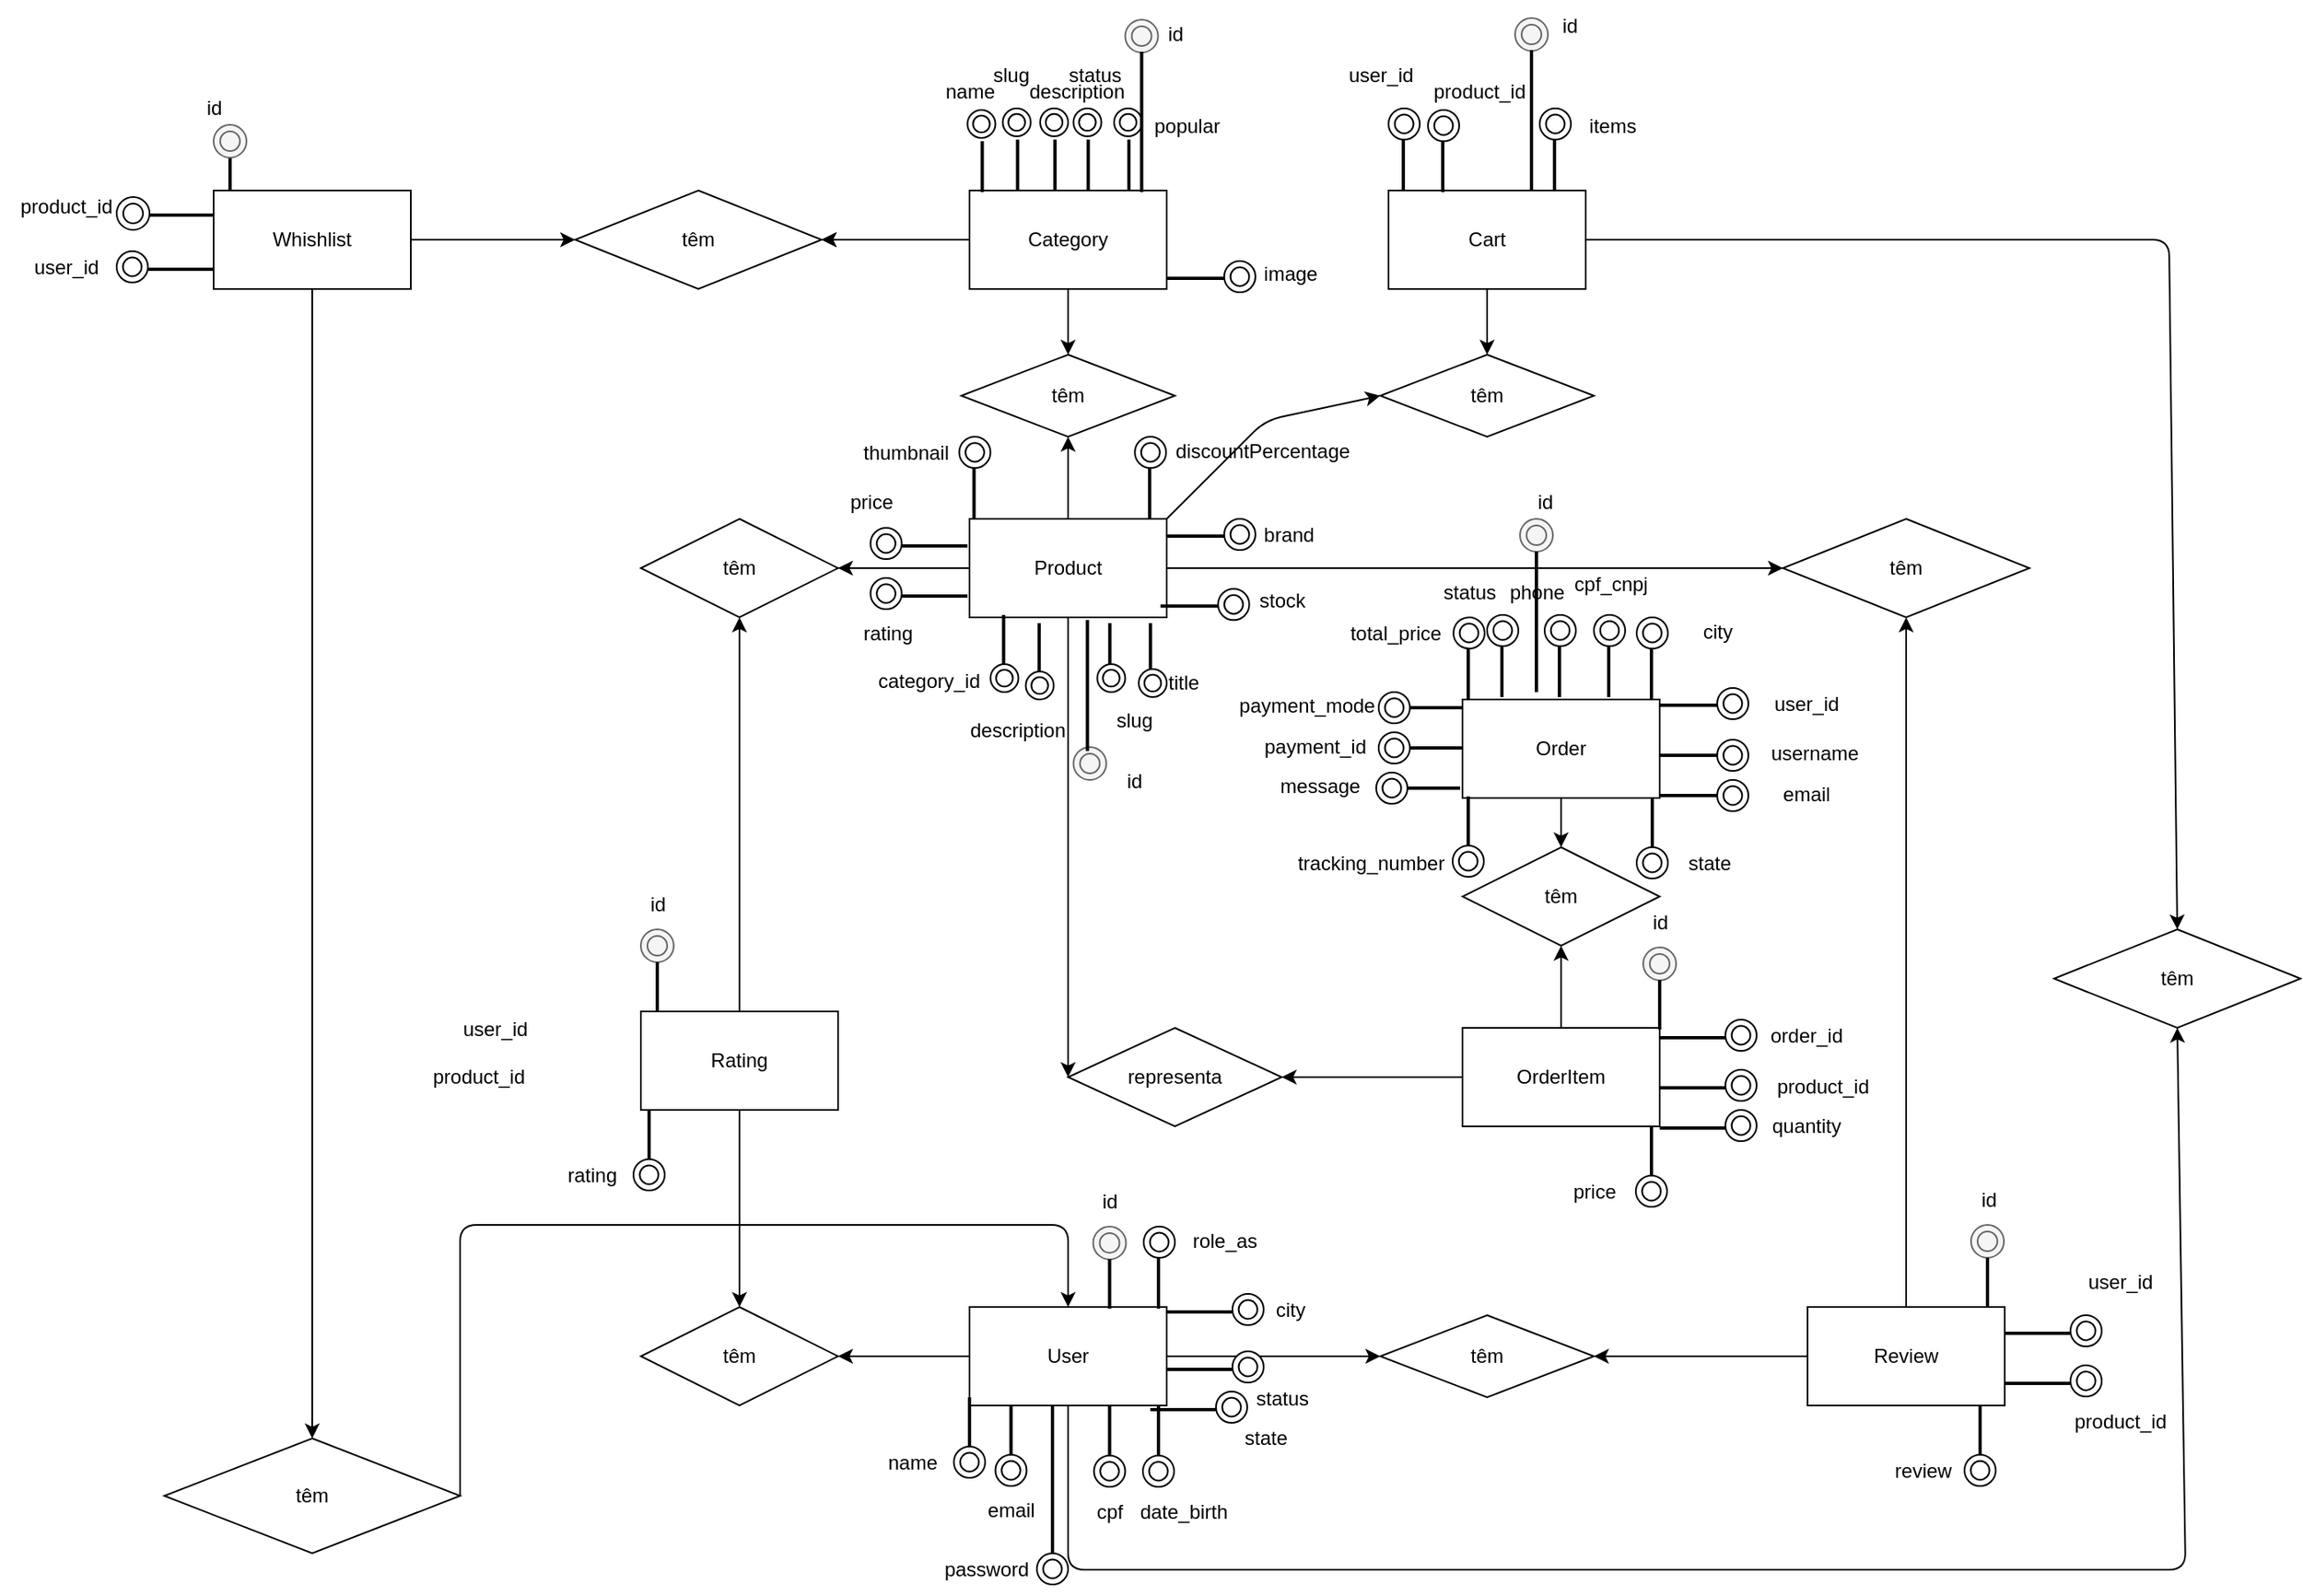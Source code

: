 <mxfile>
    <diagram id="mObg0DP2oexlzy-VbJIM" name="Page-1">
        <mxGraphModel dx="1745" dy="1730" grid="1" gridSize="10" guides="1" tooltips="1" connect="1" arrows="1" fold="1" page="1" pageScale="1" pageWidth="850" pageHeight="1100" math="0" shadow="0">
            <root>
                <mxCell id="0"/>
                <mxCell id="1" parent="0"/>
                <mxCell id="6" style="edgeStyle=none;html=1;exitX=0.5;exitY=0;exitDx=0;exitDy=0;entryX=0.5;entryY=1;entryDx=0;entryDy=0;" edge="1" parent="1" source="2" target="4">
                    <mxGeometry relative="1" as="geometry"/>
                </mxCell>
                <mxCell id="14" style="edgeStyle=none;html=1;exitX=0.5;exitY=1;exitDx=0;exitDy=0;entryX=0;entryY=0.5;entryDx=0;entryDy=0;" edge="1" parent="1" source="2" target="13">
                    <mxGeometry relative="1" as="geometry">
                        <mxPoint x="80" y="530" as="targetPoint"/>
                    </mxGeometry>
                </mxCell>
                <mxCell id="20" style="edgeStyle=none;html=1;exitX=0;exitY=0.5;exitDx=0;exitDy=0;entryX=1;entryY=0.5;entryDx=0;entryDy=0;" edge="1" parent="1" source="2" target="18">
                    <mxGeometry relative="1" as="geometry"/>
                </mxCell>
                <mxCell id="33" style="edgeStyle=none;html=1;exitX=1;exitY=0.5;exitDx=0;exitDy=0;entryX=0;entryY=0.5;entryDx=0;entryDy=0;" edge="1" parent="1" source="2" target="32">
                    <mxGeometry relative="1" as="geometry"/>
                </mxCell>
                <mxCell id="39" style="edgeStyle=none;html=1;exitX=1;exitY=0;exitDx=0;exitDy=0;entryX=0;entryY=0.5;entryDx=0;entryDy=0;" edge="1" parent="1" source="2" target="37">
                    <mxGeometry relative="1" as="geometry">
                        <mxPoint x="220" y="180" as="targetPoint"/>
                        <Array as="points">
                            <mxPoint x="200" y="130"/>
                        </Array>
                    </mxGeometry>
                </mxCell>
                <mxCell id="2" value="Product" style="rounded=0;whiteSpace=wrap;html=1;" vertex="1" parent="1">
                    <mxGeometry x="20" y="190" width="120" height="60" as="geometry"/>
                </mxCell>
                <mxCell id="5" style="edgeStyle=none;html=1;exitX=0.5;exitY=1;exitDx=0;exitDy=0;entryX=0.5;entryY=0;entryDx=0;entryDy=0;" edge="1" parent="1" source="3" target="4">
                    <mxGeometry relative="1" as="geometry"/>
                </mxCell>
                <mxCell id="47" value="" style="edgeStyle=none;html=1;" edge="1" parent="1" source="3" target="46">
                    <mxGeometry relative="1" as="geometry"/>
                </mxCell>
                <mxCell id="48" style="edgeStyle=none;html=1;exitX=0;exitY=0.5;exitDx=0;exitDy=0;entryX=1;entryY=0.5;entryDx=0;entryDy=0;" edge="1" parent="1" source="3" target="46">
                    <mxGeometry relative="1" as="geometry"/>
                </mxCell>
                <mxCell id="3" value="Category" style="rounded=0;whiteSpace=wrap;html=1;" vertex="1" parent="1">
                    <mxGeometry x="20" y="-10" width="120" height="60" as="geometry"/>
                </mxCell>
                <mxCell id="4" value="têm" style="rhombus;whiteSpace=wrap;html=1;" vertex="1" parent="1">
                    <mxGeometry x="15" y="90" width="130" height="50" as="geometry"/>
                </mxCell>
                <mxCell id="10" style="edgeStyle=none;html=1;exitX=0.5;exitY=1;exitDx=0;exitDy=0;entryX=0.5;entryY=0;entryDx=0;entryDy=0;" edge="1" parent="1" source="7" target="9">
                    <mxGeometry relative="1" as="geometry"/>
                </mxCell>
                <mxCell id="7" value="Order" style="rounded=0;whiteSpace=wrap;html=1;" vertex="1" parent="1">
                    <mxGeometry x="320" y="300" width="120" height="60" as="geometry"/>
                </mxCell>
                <mxCell id="11" style="edgeStyle=none;html=1;exitX=0.5;exitY=0;exitDx=0;exitDy=0;entryX=0.5;entryY=1;entryDx=0;entryDy=0;" edge="1" parent="1" source="8" target="9">
                    <mxGeometry relative="1" as="geometry"/>
                </mxCell>
                <mxCell id="16" style="edgeStyle=none;html=1;exitX=0;exitY=0.5;exitDx=0;exitDy=0;entryX=1;entryY=0.5;entryDx=0;entryDy=0;" edge="1" parent="1" source="8" target="13">
                    <mxGeometry relative="1" as="geometry"/>
                </mxCell>
                <mxCell id="8" value="OrderItem" style="rounded=0;whiteSpace=wrap;html=1;" vertex="1" parent="1">
                    <mxGeometry x="320" y="500" width="120" height="60" as="geometry"/>
                </mxCell>
                <mxCell id="9" value="têm" style="rhombus;whiteSpace=wrap;html=1;" vertex="1" parent="1">
                    <mxGeometry x="320" y="390" width="120" height="60" as="geometry"/>
                </mxCell>
                <mxCell id="13" value="representa" style="rhombus;whiteSpace=wrap;html=1;" vertex="1" parent="1">
                    <mxGeometry x="80" y="500" width="130" height="60" as="geometry"/>
                </mxCell>
                <mxCell id="24" style="edgeStyle=none;html=1;exitX=0.5;exitY=1;exitDx=0;exitDy=0;entryX=0.5;entryY=0;entryDx=0;entryDy=0;" edge="1" parent="1" source="17" target="23">
                    <mxGeometry relative="1" as="geometry"/>
                </mxCell>
                <mxCell id="25" style="edgeStyle=none;html=1;exitX=0.5;exitY=0;exitDx=0;exitDy=0;entryX=0.5;entryY=1;entryDx=0;entryDy=0;" edge="1" parent="1" source="17" target="18">
                    <mxGeometry relative="1" as="geometry"/>
                </mxCell>
                <mxCell id="17" value="Rating" style="rounded=0;whiteSpace=wrap;html=1;" vertex="1" parent="1">
                    <mxGeometry x="-180" y="490" width="120" height="60" as="geometry"/>
                </mxCell>
                <mxCell id="18" value="têm" style="rhombus;whiteSpace=wrap;html=1;" vertex="1" parent="1">
                    <mxGeometry x="-180" y="190" width="120" height="60" as="geometry"/>
                </mxCell>
                <mxCell id="26" style="edgeStyle=none;html=1;exitX=0;exitY=0.5;exitDx=0;exitDy=0;entryX=1;entryY=0.5;entryDx=0;entryDy=0;" edge="1" parent="1" source="22" target="23">
                    <mxGeometry relative="1" as="geometry"/>
                </mxCell>
                <mxCell id="29" style="edgeStyle=none;html=1;exitX=1;exitY=0.5;exitDx=0;exitDy=0;entryX=0;entryY=0.5;entryDx=0;entryDy=0;" edge="1" parent="1" source="22" target="28">
                    <mxGeometry relative="1" as="geometry"/>
                </mxCell>
                <mxCell id="41" style="edgeStyle=none;html=1;exitX=0.5;exitY=1;exitDx=0;exitDy=0;entryX=0.5;entryY=1;entryDx=0;entryDy=0;" edge="1" parent="1" source="22" target="42">
                    <mxGeometry relative="1" as="geometry">
                        <mxPoint x="760" y="530" as="targetPoint"/>
                        <Array as="points">
                            <mxPoint x="80" y="830"/>
                            <mxPoint x="760" y="830"/>
                        </Array>
                    </mxGeometry>
                </mxCell>
                <mxCell id="22" value="User" style="rounded=0;whiteSpace=wrap;html=1;" vertex="1" parent="1">
                    <mxGeometry x="20" y="670" width="120" height="60" as="geometry"/>
                </mxCell>
                <mxCell id="23" value="têm" style="rhombus;whiteSpace=wrap;html=1;" vertex="1" parent="1">
                    <mxGeometry x="-180" y="670" width="120" height="60" as="geometry"/>
                </mxCell>
                <mxCell id="30" style="edgeStyle=none;html=1;exitX=0;exitY=0.5;exitDx=0;exitDy=0;entryX=1;entryY=0.5;entryDx=0;entryDy=0;" edge="1" parent="1" source="27" target="28">
                    <mxGeometry relative="1" as="geometry"/>
                </mxCell>
                <mxCell id="34" style="edgeStyle=none;html=1;exitX=0.5;exitY=0;exitDx=0;exitDy=0;" edge="1" parent="1" source="27" target="32">
                    <mxGeometry relative="1" as="geometry"/>
                </mxCell>
                <mxCell id="27" value="Review" style="rounded=0;whiteSpace=wrap;html=1;" vertex="1" parent="1">
                    <mxGeometry x="530" y="670" width="120" height="60" as="geometry"/>
                </mxCell>
                <mxCell id="28" value="têm" style="rhombus;whiteSpace=wrap;html=1;" vertex="1" parent="1">
                    <mxGeometry x="270" y="675" width="130" height="50" as="geometry"/>
                </mxCell>
                <mxCell id="32" value="têm" style="rhombus;whiteSpace=wrap;html=1;" vertex="1" parent="1">
                    <mxGeometry x="515" y="190" width="150" height="60" as="geometry"/>
                </mxCell>
                <mxCell id="38" style="edgeStyle=none;html=1;exitX=0.5;exitY=1;exitDx=0;exitDy=0;entryX=0.5;entryY=0;entryDx=0;entryDy=0;" edge="1" parent="1" source="35" target="37">
                    <mxGeometry relative="1" as="geometry"/>
                </mxCell>
                <mxCell id="44" style="edgeStyle=none;html=1;exitX=1;exitY=0.5;exitDx=0;exitDy=0;entryX=0.5;entryY=0;entryDx=0;entryDy=0;" edge="1" parent="1" source="35" target="42">
                    <mxGeometry relative="1" as="geometry">
                        <mxPoint x="770" y="110" as="targetPoint"/>
                        <Array as="points">
                            <mxPoint x="750" y="20"/>
                        </Array>
                    </mxGeometry>
                </mxCell>
                <mxCell id="35" value="Cart" style="rounded=0;whiteSpace=wrap;html=1;" vertex="1" parent="1">
                    <mxGeometry x="275" y="-10" width="120" height="60" as="geometry"/>
                </mxCell>
                <mxCell id="37" value="têm" style="rhombus;whiteSpace=wrap;html=1;" vertex="1" parent="1">
                    <mxGeometry x="270" y="90" width="130" height="50" as="geometry"/>
                </mxCell>
                <mxCell id="42" value="têm" style="rhombus;whiteSpace=wrap;html=1;" vertex="1" parent="1">
                    <mxGeometry x="680" y="440" width="150" height="60" as="geometry"/>
                </mxCell>
                <mxCell id="49" style="edgeStyle=none;html=1;exitX=1;exitY=0.5;exitDx=0;exitDy=0;entryX=0;entryY=0.5;entryDx=0;entryDy=0;" edge="1" parent="1" source="45" target="46">
                    <mxGeometry relative="1" as="geometry"/>
                </mxCell>
                <mxCell id="51" value="" style="edgeStyle=none;html=1;" edge="1" parent="1" source="45" target="50">
                    <mxGeometry relative="1" as="geometry"/>
                </mxCell>
                <mxCell id="45" value="Whishlist" style="rounded=0;whiteSpace=wrap;html=1;" vertex="1" parent="1">
                    <mxGeometry x="-440" y="-10" width="120" height="60" as="geometry"/>
                </mxCell>
                <mxCell id="46" value="têm" style="rhombus;whiteSpace=wrap;html=1;" vertex="1" parent="1">
                    <mxGeometry x="-220" y="-10" width="150" height="60" as="geometry"/>
                </mxCell>
                <mxCell id="52" style="edgeStyle=none;html=1;exitX=1;exitY=0.5;exitDx=0;exitDy=0;entryX=0.5;entryY=0;entryDx=0;entryDy=0;" edge="1" parent="1" source="50" target="22">
                    <mxGeometry relative="1" as="geometry">
                        <mxPoint x="100" y="610" as="targetPoint"/>
                        <Array as="points">
                            <mxPoint x="-290" y="620"/>
                            <mxPoint x="80" y="620"/>
                        </Array>
                    </mxGeometry>
                </mxCell>
                <mxCell id="50" value="têm" style="rhombus;whiteSpace=wrap;html=1;rounded=0;" vertex="1" parent="1">
                    <mxGeometry x="-470" y="750" width="180" height="70" as="geometry"/>
                </mxCell>
                <mxCell id="55" value="" style="line;strokeWidth=2;html=1;" vertex="1" parent="1">
                    <mxGeometry x="-480" width="40" height="10" as="geometry"/>
                </mxCell>
                <mxCell id="56" value="" style="ellipse;shape=doubleEllipse;whiteSpace=wrap;html=1;aspect=fixed;" vertex="1" parent="1">
                    <mxGeometry x="-499" y="-6" width="20" height="20" as="geometry"/>
                </mxCell>
                <mxCell id="58" value="" style="line;strokeWidth=2;html=1;" vertex="1" parent="1">
                    <mxGeometry x="-480" y="33" width="40" height="10" as="geometry"/>
                </mxCell>
                <mxCell id="59" value="" style="ellipse;shape=doubleEllipse;whiteSpace=wrap;html=1;aspect=fixed;" vertex="1" parent="1">
                    <mxGeometry x="-499" y="27" width="19" height="19" as="geometry"/>
                </mxCell>
                <mxCell id="70" value="" style="line;strokeWidth=2;direction=south;html=1;" vertex="1" parent="1">
                    <mxGeometry x="-435" y="-40" width="10" height="30" as="geometry"/>
                </mxCell>
                <mxCell id="71" value="" style="shape=waypoint;sketch=0;fillStyle=solid;size=6;pointerEvents=1;points=[];fillColor=none;resizable=0;rotatable=0;perimeter=centerPerimeter;snapToPoint=1;" vertex="1" parent="1">
                    <mxGeometry x="-440" y="-50" width="20" height="20" as="geometry"/>
                </mxCell>
                <mxCell id="73" value="" style="ellipse;shape=doubleEllipse;whiteSpace=wrap;html=1;aspect=fixed;fillColor=#f5f5f5;fontColor=#333333;strokeColor=#666666;" vertex="1" parent="1">
                    <mxGeometry x="-440" y="-50" width="20" height="20" as="geometry"/>
                </mxCell>
                <mxCell id="74" value="id" style="text;html=1;align=center;verticalAlign=middle;resizable=0;points=[];autosize=1;strokeColor=none;fillColor=none;" vertex="1" parent="1">
                    <mxGeometry x="-455" y="-75" width="30" height="30" as="geometry"/>
                </mxCell>
                <mxCell id="75" value="product_id" style="text;html=1;align=center;verticalAlign=middle;resizable=0;points=[];autosize=1;strokeColor=none;fillColor=none;" vertex="1" parent="1">
                    <mxGeometry x="-570" y="-15" width="80" height="30" as="geometry"/>
                </mxCell>
                <mxCell id="76" value="user_id" style="text;html=1;align=center;verticalAlign=middle;resizable=0;points=[];autosize=1;strokeColor=none;fillColor=none;" vertex="1" parent="1">
                    <mxGeometry x="-560" y="21.5" width="60" height="30" as="geometry"/>
                </mxCell>
                <mxCell id="77" value="" style="line;strokeWidth=2;html=1;" vertex="1" parent="1">
                    <mxGeometry x="-21.25" y="201.5" width="40" height="10" as="geometry"/>
                </mxCell>
                <mxCell id="78" value="" style="ellipse;shape=doubleEllipse;whiteSpace=wrap;html=1;aspect=fixed;" vertex="1" parent="1">
                    <mxGeometry x="-40.25" y="195.5" width="19" height="19" as="geometry"/>
                </mxCell>
                <mxCell id="81" value="" style="line;strokeWidth=2;html=1;" vertex="1" parent="1">
                    <mxGeometry x="-21.25" y="232" width="40" height="10" as="geometry"/>
                </mxCell>
                <mxCell id="82" value="" style="ellipse;shape=doubleEllipse;whiteSpace=wrap;html=1;aspect=fixed;" vertex="1" parent="1">
                    <mxGeometry x="-40.25" y="226" width="19" height="19" as="geometry"/>
                </mxCell>
                <mxCell id="83" value="user_id" style="text;html=1;align=center;verticalAlign=middle;resizable=0;points=[];autosize=1;strokeColor=none;fillColor=none;" vertex="1" parent="1">
                    <mxGeometry x="-299" y="486" width="60" height="30" as="geometry"/>
                </mxCell>
                <mxCell id="84" value="product_id" style="text;html=1;align=center;verticalAlign=middle;resizable=0;points=[];autosize=1;strokeColor=none;fillColor=none;" vertex="1" parent="1">
                    <mxGeometry x="-319" y="515" width="80" height="30" as="geometry"/>
                </mxCell>
                <mxCell id="85" value="" style="line;strokeWidth=2;direction=south;html=1;" vertex="1" parent="1">
                    <mxGeometry x="-180" y="550" width="10" height="30" as="geometry"/>
                </mxCell>
                <mxCell id="86" value="" style="ellipse;shape=doubleEllipse;whiteSpace=wrap;html=1;aspect=fixed;" vertex="1" parent="1">
                    <mxGeometry x="-184.5" y="580" width="19" height="19" as="geometry"/>
                </mxCell>
                <mxCell id="87" value="rating" style="text;html=1;align=center;verticalAlign=middle;resizable=0;points=[];autosize=1;strokeColor=none;fillColor=none;" vertex="1" parent="1">
                    <mxGeometry x="-235" y="575" width="50" height="30" as="geometry"/>
                </mxCell>
                <mxCell id="90" value="" style="ellipse;shape=doubleEllipse;whiteSpace=wrap;html=1;aspect=fixed;fillColor=#f5f5f5;fontColor=#333333;strokeColor=#666666;" vertex="1" parent="1">
                    <mxGeometry x="-180" y="440" width="20" height="20" as="geometry"/>
                </mxCell>
                <mxCell id="91" value="" style="line;strokeWidth=2;direction=south;html=1;" vertex="1" parent="1">
                    <mxGeometry x="-175" y="460" width="10" height="30" as="geometry"/>
                </mxCell>
                <mxCell id="92" value="id" style="text;html=1;align=center;verticalAlign=middle;resizable=0;points=[];autosize=1;strokeColor=none;fillColor=none;" vertex="1" parent="1">
                    <mxGeometry x="-185" y="410" width="30" height="30" as="geometry"/>
                </mxCell>
                <mxCell id="93" value="" style="line;strokeWidth=2;html=1;" vertex="1" parent="1">
                    <mxGeometry x="650" y="681" width="40" height="10" as="geometry"/>
                </mxCell>
                <mxCell id="94" value="" style="ellipse;shape=doubleEllipse;whiteSpace=wrap;html=1;aspect=fixed;" vertex="1" parent="1">
                    <mxGeometry x="690" y="675" width="19" height="19" as="geometry"/>
                </mxCell>
                <mxCell id="95" value="" style="line;strokeWidth=2;html=1;" vertex="1" parent="1">
                    <mxGeometry x="650" y="711.5" width="40" height="10" as="geometry"/>
                </mxCell>
                <mxCell id="96" value="" style="ellipse;shape=doubleEllipse;whiteSpace=wrap;html=1;aspect=fixed;" vertex="1" parent="1">
                    <mxGeometry x="690" y="705.5" width="19" height="19" as="geometry"/>
                </mxCell>
                <mxCell id="97" value="user_id" style="text;html=1;align=center;verticalAlign=middle;resizable=0;points=[];autosize=1;strokeColor=none;fillColor=none;" vertex="1" parent="1">
                    <mxGeometry x="690" y="640" width="60" height="30" as="geometry"/>
                </mxCell>
                <mxCell id="98" value="product_id" style="text;html=1;align=center;verticalAlign=middle;resizable=0;points=[];autosize=1;strokeColor=none;fillColor=none;" vertex="1" parent="1">
                    <mxGeometry x="680" y="724.5" width="80" height="30" as="geometry"/>
                </mxCell>
                <mxCell id="99" value="" style="ellipse;shape=doubleEllipse;whiteSpace=wrap;html=1;aspect=fixed;fillColor=#f5f5f5;fontColor=#333333;strokeColor=#666666;" vertex="1" parent="1">
                    <mxGeometry x="629.5" y="620" width="20" height="20" as="geometry"/>
                </mxCell>
                <mxCell id="100" value="" style="line;strokeWidth=2;direction=south;html=1;" vertex="1" parent="1">
                    <mxGeometry x="634.5" y="640" width="10" height="30" as="geometry"/>
                </mxCell>
                <mxCell id="101" value="id" style="text;html=1;align=center;verticalAlign=middle;resizable=0;points=[];autosize=1;strokeColor=none;fillColor=none;" vertex="1" parent="1">
                    <mxGeometry x="624.5" y="590" width="30" height="30" as="geometry"/>
                </mxCell>
                <mxCell id="105" value="" style="line;strokeWidth=2;direction=south;html=1;" vertex="1" parent="1">
                    <mxGeometry x="630" y="730" width="10" height="30" as="geometry"/>
                </mxCell>
                <mxCell id="106" value="" style="ellipse;shape=doubleEllipse;whiteSpace=wrap;html=1;aspect=fixed;" vertex="1" parent="1">
                    <mxGeometry x="625.5" y="760" width="19" height="19" as="geometry"/>
                </mxCell>
                <mxCell id="107" value="review" style="text;html=1;align=center;verticalAlign=middle;resizable=0;points=[];autosize=1;strokeColor=none;fillColor=none;" vertex="1" parent="1">
                    <mxGeometry x="570" y="755" width="60" height="30" as="geometry"/>
                </mxCell>
                <mxCell id="108" value="" style="line;strokeWidth=2;html=1;" vertex="1" parent="1">
                    <mxGeometry x="440" y="501" width="40" height="10" as="geometry"/>
                </mxCell>
                <mxCell id="109" value="" style="ellipse;shape=doubleEllipse;whiteSpace=wrap;html=1;aspect=fixed;" vertex="1" parent="1">
                    <mxGeometry x="480" y="495" width="19" height="19" as="geometry"/>
                </mxCell>
                <mxCell id="110" value="" style="line;strokeWidth=2;html=1;" vertex="1" parent="1">
                    <mxGeometry x="440" y="531.5" width="40" height="10" as="geometry"/>
                </mxCell>
                <mxCell id="111" value="" style="ellipse;shape=doubleEllipse;whiteSpace=wrap;html=1;aspect=fixed;" vertex="1" parent="1">
                    <mxGeometry x="480" y="525.5" width="19" height="19" as="geometry"/>
                </mxCell>
                <mxCell id="112" value="order_id" style="text;html=1;align=center;verticalAlign=middle;resizable=0;points=[];autosize=1;strokeColor=none;fillColor=none;" vertex="1" parent="1">
                    <mxGeometry x="494" y="490" width="70" height="30" as="geometry"/>
                </mxCell>
                <mxCell id="113" value="product_id" style="text;html=1;align=center;verticalAlign=middle;resizable=0;points=[];autosize=1;strokeColor=none;fillColor=none;" vertex="1" parent="1">
                    <mxGeometry x="499" y="520.5" width="80" height="30" as="geometry"/>
                </mxCell>
                <mxCell id="114" value="" style="line;strokeWidth=2;html=1;" vertex="1" parent="1">
                    <mxGeometry x="440" y="556" width="40" height="10" as="geometry"/>
                </mxCell>
                <mxCell id="115" value="" style="ellipse;shape=doubleEllipse;whiteSpace=wrap;html=1;aspect=fixed;" vertex="1" parent="1">
                    <mxGeometry x="480" y="550" width="19" height="19" as="geometry"/>
                </mxCell>
                <mxCell id="116" value="quantity" style="text;html=1;align=center;verticalAlign=middle;resizable=0;points=[];autosize=1;strokeColor=none;fillColor=none;" vertex="1" parent="1">
                    <mxGeometry x="494" y="545" width="70" height="30" as="geometry"/>
                </mxCell>
                <mxCell id="117" value="" style="line;strokeWidth=2;direction=south;html=1;" vertex="1" parent="1">
                    <mxGeometry x="430" y="560" width="10" height="30" as="geometry"/>
                </mxCell>
                <mxCell id="118" value="" style="ellipse;shape=doubleEllipse;whiteSpace=wrap;html=1;aspect=fixed;" vertex="1" parent="1">
                    <mxGeometry x="425.5" y="590" width="19" height="19" as="geometry"/>
                </mxCell>
                <mxCell id="119" value="price" style="text;html=1;align=center;verticalAlign=middle;resizable=0;points=[];autosize=1;strokeColor=none;fillColor=none;" vertex="1" parent="1">
                    <mxGeometry x="375" y="585" width="50" height="30" as="geometry"/>
                </mxCell>
                <mxCell id="120" value="" style="ellipse;shape=doubleEllipse;whiteSpace=wrap;html=1;aspect=fixed;fillColor=#f5f5f5;fontColor=#333333;strokeColor=#666666;" vertex="1" parent="1">
                    <mxGeometry x="430" y="451" width="20" height="20" as="geometry"/>
                </mxCell>
                <mxCell id="121" value="" style="line;strokeWidth=2;direction=south;html=1;" vertex="1" parent="1">
                    <mxGeometry x="435" y="471" width="10" height="30" as="geometry"/>
                </mxCell>
                <mxCell id="122" value="id" style="text;html=1;align=center;verticalAlign=middle;resizable=0;points=[];autosize=1;strokeColor=none;fillColor=none;" vertex="1" parent="1">
                    <mxGeometry x="425" y="421" width="30" height="30" as="geometry"/>
                </mxCell>
                <mxCell id="137" value="" style="line;strokeWidth=2;direction=south;html=1;" vertex="1" parent="1">
                    <mxGeometry x="15" y="725" width="10" height="30" as="geometry"/>
                </mxCell>
                <mxCell id="138" value="" style="ellipse;shape=doubleEllipse;whiteSpace=wrap;html=1;aspect=fixed;" vertex="1" parent="1">
                    <mxGeometry x="10.5" y="755" width="19" height="19" as="geometry"/>
                </mxCell>
                <mxCell id="139" value="name" style="text;html=1;align=center;verticalAlign=middle;resizable=0;points=[];autosize=1;strokeColor=none;fillColor=none;" vertex="1" parent="1">
                    <mxGeometry x="-40" y="750" width="50" height="30" as="geometry"/>
                </mxCell>
                <mxCell id="140" value="" style="line;strokeWidth=2;direction=south;html=1;" vertex="1" parent="1">
                    <mxGeometry x="40.25" y="730" width="10" height="30" as="geometry"/>
                </mxCell>
                <mxCell id="141" value="" style="ellipse;shape=doubleEllipse;whiteSpace=wrap;html=1;aspect=fixed;" vertex="1" parent="1">
                    <mxGeometry x="35.75" y="760" width="19" height="19" as="geometry"/>
                </mxCell>
                <mxCell id="142" value="email" style="text;html=1;align=center;verticalAlign=middle;resizable=0;points=[];autosize=1;strokeColor=none;fillColor=none;" vertex="1" parent="1">
                    <mxGeometry x="20" y="779" width="50" height="30" as="geometry"/>
                </mxCell>
                <mxCell id="143" value="" style="line;strokeWidth=2;direction=south;html=1;" vertex="1" parent="1">
                    <mxGeometry x="100.25" y="730.5" width="10" height="30" as="geometry"/>
                </mxCell>
                <mxCell id="144" value="" style="ellipse;shape=doubleEllipse;whiteSpace=wrap;html=1;aspect=fixed;" vertex="1" parent="1">
                    <mxGeometry x="95.75" y="760.5" width="19" height="19" as="geometry"/>
                </mxCell>
                <mxCell id="145" value="cpf" style="text;html=1;align=center;verticalAlign=middle;resizable=0;points=[];autosize=1;strokeColor=none;fillColor=none;" vertex="1" parent="1">
                    <mxGeometry x="85" y="779.5" width="40" height="30" as="geometry"/>
                </mxCell>
                <mxCell id="146" value="" style="line;strokeWidth=2;direction=south;html=1;" vertex="1" parent="1">
                    <mxGeometry x="130" y="730.5" width="10" height="30" as="geometry"/>
                </mxCell>
                <mxCell id="147" value="" style="ellipse;shape=doubleEllipse;whiteSpace=wrap;html=1;aspect=fixed;" vertex="1" parent="1">
                    <mxGeometry x="125.5" y="760.5" width="19" height="19" as="geometry"/>
                </mxCell>
                <mxCell id="148" value="date_birth" style="text;html=1;align=center;verticalAlign=middle;resizable=0;points=[];autosize=1;strokeColor=none;fillColor=none;" vertex="1" parent="1">
                    <mxGeometry x="110.25" y="780" width="80" height="30" as="geometry"/>
                </mxCell>
                <mxCell id="149" value="" style="line;strokeWidth=2;html=1;" vertex="1" parent="1">
                    <mxGeometry x="130" y="727.5" width="40" height="10" as="geometry"/>
                </mxCell>
                <mxCell id="150" value="" style="ellipse;shape=doubleEllipse;whiteSpace=wrap;html=1;aspect=fixed;" vertex="1" parent="1">
                    <mxGeometry x="170" y="721.5" width="19" height="19" as="geometry"/>
                </mxCell>
                <mxCell id="151" value="state" style="text;html=1;align=center;verticalAlign=middle;resizable=0;points=[];autosize=1;strokeColor=none;fillColor=none;" vertex="1" parent="1">
                    <mxGeometry x="175" y="735" width="50" height="30" as="geometry"/>
                </mxCell>
                <mxCell id="155" value="" style="edgeStyle=none;html=1;" edge="1" parent="1" source="152" target="154">
                    <mxGeometry relative="1" as="geometry"/>
                </mxCell>
                <mxCell id="152" value="" style="line;strokeWidth=2;html=1;" vertex="1" parent="1">
                    <mxGeometry x="140" y="668" width="40" height="10" as="geometry"/>
                </mxCell>
                <mxCell id="153" value="" style="ellipse;shape=doubleEllipse;whiteSpace=wrap;html=1;aspect=fixed;" vertex="1" parent="1">
                    <mxGeometry x="180" y="662" width="19" height="19" as="geometry"/>
                </mxCell>
                <mxCell id="154" value="city" style="text;html=1;align=center;verticalAlign=middle;resizable=0;points=[];autosize=1;strokeColor=none;fillColor=none;" vertex="1" parent="1">
                    <mxGeometry x="195" y="656.5" width="40" height="30" as="geometry"/>
                </mxCell>
                <mxCell id="156" value="" style="line;strokeWidth=2;direction=south;html=1;" vertex="1" parent="1">
                    <mxGeometry x="130" y="640" width="10" height="31" as="geometry"/>
                </mxCell>
                <mxCell id="157" value="" style="ellipse;shape=doubleEllipse;whiteSpace=wrap;html=1;aspect=fixed;" vertex="1" parent="1">
                    <mxGeometry x="126" y="621" width="19" height="19" as="geometry"/>
                </mxCell>
                <mxCell id="160" value="role_as" style="text;html=1;align=center;verticalAlign=middle;resizable=0;points=[];autosize=1;strokeColor=none;fillColor=none;" vertex="1" parent="1">
                    <mxGeometry x="144.5" y="615" width="60" height="30" as="geometry"/>
                </mxCell>
                <mxCell id="161" value="" style="ellipse;shape=doubleEllipse;whiteSpace=wrap;html=1;aspect=fixed;fillColor=#f5f5f5;fontColor=#333333;strokeColor=#666666;" vertex="1" parent="1">
                    <mxGeometry x="95.25" y="621" width="20" height="20" as="geometry"/>
                </mxCell>
                <mxCell id="162" value="" style="line;strokeWidth=2;direction=south;html=1;" vertex="1" parent="1">
                    <mxGeometry x="100.25" y="641" width="10" height="30" as="geometry"/>
                </mxCell>
                <mxCell id="163" value="id" style="text;html=1;align=center;verticalAlign=middle;resizable=0;points=[];autosize=1;strokeColor=none;fillColor=none;" vertex="1" parent="1">
                    <mxGeometry x="90.25" y="591" width="30" height="30" as="geometry"/>
                </mxCell>
                <mxCell id="167" value="" style="line;strokeWidth=2;html=1;" vertex="1" parent="1">
                    <mxGeometry x="140" y="703" width="40" height="10" as="geometry"/>
                </mxCell>
                <mxCell id="168" value="" style="ellipse;shape=doubleEllipse;whiteSpace=wrap;html=1;aspect=fixed;" vertex="1" parent="1">
                    <mxGeometry x="180" y="697" width="19" height="19" as="geometry"/>
                </mxCell>
                <mxCell id="169" value="status" style="text;html=1;align=center;verticalAlign=middle;resizable=0;points=[];autosize=1;strokeColor=none;fillColor=none;" vertex="1" parent="1">
                    <mxGeometry x="180" y="710.5" width="60" height="30" as="geometry"/>
                </mxCell>
                <mxCell id="170" value="" style="line;strokeWidth=2;direction=south;html=1;" vertex="1" parent="1">
                    <mxGeometry x="65.5" y="730" width="10" height="90" as="geometry"/>
                </mxCell>
                <mxCell id="171" value="" style="ellipse;shape=doubleEllipse;whiteSpace=wrap;html=1;aspect=fixed;" vertex="1" parent="1">
                    <mxGeometry x="61" y="820" width="19" height="19" as="geometry"/>
                </mxCell>
                <mxCell id="173" value="password" style="text;html=1;align=center;verticalAlign=middle;resizable=0;points=[];autosize=1;strokeColor=none;fillColor=none;" vertex="1" parent="1">
                    <mxGeometry x="-5" y="815" width="70" height="30" as="geometry"/>
                </mxCell>
                <mxCell id="174" value="" style="line;strokeWidth=2;html=1;" vertex="1" parent="1">
                    <mxGeometry x="440" y="298.5" width="40" height="10" as="geometry"/>
                </mxCell>
                <mxCell id="175" value="" style="line;strokeWidth=2;html=1;" vertex="1" parent="1">
                    <mxGeometry x="440" y="329" width="40" height="10" as="geometry"/>
                </mxCell>
                <mxCell id="176" value="user_id" style="text;html=1;align=center;verticalAlign=middle;resizable=0;points=[];autosize=1;strokeColor=none;fillColor=none;" vertex="1" parent="1">
                    <mxGeometry x="499" y="287.5" width="60" height="30" as="geometry"/>
                </mxCell>
                <mxCell id="177" value="username" style="text;html=1;align=center;verticalAlign=middle;resizable=0;points=[];autosize=1;strokeColor=none;fillColor=none;" vertex="1" parent="1">
                    <mxGeometry x="494" y="317.5" width="80" height="30" as="geometry"/>
                </mxCell>
                <mxCell id="178" value="" style="line;strokeWidth=2;html=1;" vertex="1" parent="1">
                    <mxGeometry x="440" y="353.5" width="40" height="10" as="geometry"/>
                </mxCell>
                <mxCell id="179" value="email" style="text;html=1;align=center;verticalAlign=middle;resizable=0;points=[];autosize=1;strokeColor=none;fillColor=none;" vertex="1" parent="1">
                    <mxGeometry x="504" y="342.5" width="50" height="30" as="geometry"/>
                </mxCell>
                <mxCell id="180" value="" style="ellipse;shape=doubleEllipse;whiteSpace=wrap;html=1;aspect=fixed;" vertex="1" parent="1">
                    <mxGeometry x="475" y="293" width="19" height="19" as="geometry"/>
                </mxCell>
                <mxCell id="181" value="" style="ellipse;shape=doubleEllipse;whiteSpace=wrap;html=1;aspect=fixed;" vertex="1" parent="1">
                    <mxGeometry x="475" y="324.5" width="19" height="19" as="geometry"/>
                </mxCell>
                <mxCell id="182" value="" style="ellipse;shape=doubleEllipse;whiteSpace=wrap;html=1;aspect=fixed;" vertex="1" parent="1">
                    <mxGeometry x="475" y="349" width="19" height="19" as="geometry"/>
                </mxCell>
                <mxCell id="183" value="" style="line;strokeWidth=2;direction=south;html=1;" vertex="1" parent="1">
                    <mxGeometry x="430.5" y="360" width="10" height="30" as="geometry"/>
                </mxCell>
                <mxCell id="184" value="" style="ellipse;shape=doubleEllipse;whiteSpace=wrap;html=1;aspect=fixed;" vertex="1" parent="1">
                    <mxGeometry x="426" y="390" width="19" height="19" as="geometry"/>
                </mxCell>
                <mxCell id="185" value="state" style="text;html=1;align=center;verticalAlign=middle;resizable=0;points=[];autosize=1;strokeColor=none;fillColor=none;" vertex="1" parent="1">
                    <mxGeometry x="445" y="384.5" width="50" height="30" as="geometry"/>
                </mxCell>
                <mxCell id="186" value="" style="line;strokeWidth=2;direction=south;html=1;" vertex="1" parent="1">
                    <mxGeometry x="430" y="269" width="10" height="31" as="geometry"/>
                </mxCell>
                <mxCell id="187" value="" style="ellipse;shape=doubleEllipse;whiteSpace=wrap;html=1;aspect=fixed;" vertex="1" parent="1">
                    <mxGeometry x="426" y="250" width="19" height="19" as="geometry"/>
                </mxCell>
                <mxCell id="188" value="city" style="text;html=1;align=center;verticalAlign=middle;resizable=0;points=[];autosize=1;strokeColor=none;fillColor=none;" vertex="1" parent="1">
                    <mxGeometry x="454.5" y="244" width="40" height="30" as="geometry"/>
                </mxCell>
                <mxCell id="189" value="" style="line;strokeWidth=2;direction=south;html=1;" vertex="1" parent="1">
                    <mxGeometry x="404" y="267.5" width="10" height="31" as="geometry"/>
                </mxCell>
                <mxCell id="190" value="" style="ellipse;shape=doubleEllipse;whiteSpace=wrap;html=1;aspect=fixed;" vertex="1" parent="1">
                    <mxGeometry x="400" y="248.5" width="19" height="19" as="geometry"/>
                </mxCell>
                <mxCell id="191" value="cpf_cnpj" style="text;html=1;align=center;verticalAlign=middle;resizable=0;points=[];autosize=1;strokeColor=none;fillColor=none;" vertex="1" parent="1">
                    <mxGeometry x="375" y="215" width="70" height="30" as="geometry"/>
                </mxCell>
                <mxCell id="192" value="" style="line;strokeWidth=2;direction=south;html=1;" vertex="1" parent="1">
                    <mxGeometry x="374" y="267.5" width="10" height="31" as="geometry"/>
                </mxCell>
                <mxCell id="193" value="" style="ellipse;shape=doubleEllipse;whiteSpace=wrap;html=1;aspect=fixed;" vertex="1" parent="1">
                    <mxGeometry x="370" y="248.5" width="19" height="19" as="geometry"/>
                </mxCell>
                <mxCell id="194" value="phone" style="text;html=1;align=center;verticalAlign=middle;resizable=0;points=[];autosize=1;strokeColor=none;fillColor=none;" vertex="1" parent="1">
                    <mxGeometry x="335" y="220" width="60" height="30" as="geometry"/>
                </mxCell>
                <mxCell id="195" value="" style="line;strokeWidth=2;direction=south;html=1;" vertex="1" parent="1">
                    <mxGeometry x="339" y="267.5" width="10" height="31" as="geometry"/>
                </mxCell>
                <mxCell id="196" value="" style="ellipse;shape=doubleEllipse;whiteSpace=wrap;html=1;aspect=fixed;" vertex="1" parent="1">
                    <mxGeometry x="335" y="248.5" width="19" height="19" as="geometry"/>
                </mxCell>
                <mxCell id="197" value="status" style="text;html=1;align=center;verticalAlign=middle;resizable=0;points=[];autosize=1;strokeColor=none;fillColor=none;" vertex="1" parent="1">
                    <mxGeometry x="294" y="220" width="60" height="30" as="geometry"/>
                </mxCell>
                <mxCell id="198" value="" style="line;strokeWidth=2;direction=south;html=1;" vertex="1" parent="1">
                    <mxGeometry x="318.5" y="269" width="10" height="31" as="geometry"/>
                </mxCell>
                <mxCell id="199" value="" style="ellipse;shape=doubleEllipse;whiteSpace=wrap;html=1;aspect=fixed;" vertex="1" parent="1">
                    <mxGeometry x="314.5" y="250" width="19" height="19" as="geometry"/>
                </mxCell>
                <mxCell id="200" value="total_price" style="text;html=1;align=center;verticalAlign=middle;resizable=0;points=[];autosize=1;strokeColor=none;fillColor=none;" vertex="1" parent="1">
                    <mxGeometry x="238.5" y="245" width="80" height="30" as="geometry"/>
                </mxCell>
                <mxCell id="201" value="" style="line;strokeWidth=2;html=1;" vertex="1" parent="1">
                    <mxGeometry x="280" y="300" width="40" height="10" as="geometry"/>
                </mxCell>
                <mxCell id="202" value="" style="ellipse;shape=doubleEllipse;whiteSpace=wrap;html=1;aspect=fixed;" vertex="1" parent="1">
                    <mxGeometry x="269" y="295.5" width="19" height="19" as="geometry"/>
                </mxCell>
                <mxCell id="203" value="payment_mode" style="text;html=1;align=center;verticalAlign=middle;resizable=0;points=[];autosize=1;strokeColor=none;fillColor=none;" vertex="1" parent="1">
                    <mxGeometry x="170" y="288.5" width="110" height="30" as="geometry"/>
                </mxCell>
                <mxCell id="205" value="" style="line;strokeWidth=2;html=1;" vertex="1" parent="1">
                    <mxGeometry x="280" y="324.5" width="40" height="10" as="geometry"/>
                </mxCell>
                <mxCell id="206" value="" style="ellipse;shape=doubleEllipse;whiteSpace=wrap;html=1;aspect=fixed;" vertex="1" parent="1">
                    <mxGeometry x="269" y="320" width="19" height="19" as="geometry"/>
                </mxCell>
                <mxCell id="207" value="payment_id" style="text;html=1;align=center;verticalAlign=middle;resizable=0;points=[];autosize=1;strokeColor=none;fillColor=none;" vertex="1" parent="1">
                    <mxGeometry x="185" y="313.5" width="90" height="30" as="geometry"/>
                </mxCell>
                <mxCell id="208" value="" style="line;strokeWidth=2;html=1;" vertex="1" parent="1">
                    <mxGeometry x="278.5" y="349" width="40" height="10" as="geometry"/>
                </mxCell>
                <mxCell id="209" value="" style="ellipse;shape=doubleEllipse;whiteSpace=wrap;html=1;aspect=fixed;" vertex="1" parent="1">
                    <mxGeometry x="267.5" y="344.5" width="19" height="19" as="geometry"/>
                </mxCell>
                <mxCell id="211" value="message" style="text;html=1;align=center;verticalAlign=middle;resizable=0;points=[];autosize=1;strokeColor=none;fillColor=none;" vertex="1" parent="1">
                    <mxGeometry x="197.5" y="338" width="70" height="30" as="geometry"/>
                </mxCell>
                <mxCell id="212" value="" style="line;strokeWidth=2;direction=south;html=1;" vertex="1" parent="1">
                    <mxGeometry x="318.5" y="359" width="10" height="30" as="geometry"/>
                </mxCell>
                <mxCell id="213" value="" style="ellipse;shape=doubleEllipse;whiteSpace=wrap;html=1;aspect=fixed;" vertex="1" parent="1">
                    <mxGeometry x="314" y="389" width="19" height="19" as="geometry"/>
                </mxCell>
                <mxCell id="216" value="tracking_number" style="text;html=1;align=center;verticalAlign=middle;resizable=0;points=[];autosize=1;strokeColor=none;fillColor=none;" vertex="1" parent="1">
                    <mxGeometry x="208.5" y="384.5" width="110" height="30" as="geometry"/>
                </mxCell>
                <mxCell id="217" value="" style="ellipse;shape=doubleEllipse;whiteSpace=wrap;html=1;aspect=fixed;fillColor=#f5f5f5;fontColor=#333333;strokeColor=#666666;" vertex="1" parent="1">
                    <mxGeometry x="355" y="190" width="20" height="20" as="geometry"/>
                </mxCell>
                <mxCell id="218" value="" style="line;strokeWidth=2;direction=south;html=1;" vertex="1" parent="1">
                    <mxGeometry x="360" y="210" width="10" height="85.5" as="geometry"/>
                </mxCell>
                <mxCell id="219" value="id" style="text;html=1;align=center;verticalAlign=middle;resizable=0;points=[];autosize=1;strokeColor=none;fillColor=none;" vertex="1" parent="1">
                    <mxGeometry x="355" y="165" width="30" height="30" as="geometry"/>
                </mxCell>
                <mxCell id="220" value="" style="line;strokeWidth=2;direction=south;html=1;" vertex="1" parent="1">
                    <mxGeometry x="279" y="-41" width="10" height="31" as="geometry"/>
                </mxCell>
                <mxCell id="221" value="" style="ellipse;shape=doubleEllipse;whiteSpace=wrap;html=1;aspect=fixed;" vertex="1" parent="1">
                    <mxGeometry x="275" y="-60" width="19" height="19" as="geometry"/>
                </mxCell>
                <mxCell id="222" value="user_id" style="text;html=1;align=center;verticalAlign=middle;resizable=0;points=[];autosize=1;strokeColor=none;fillColor=none;" vertex="1" parent="1">
                    <mxGeometry x="240" y="-95" width="60" height="30" as="geometry"/>
                </mxCell>
                <mxCell id="223" value="" style="line;strokeWidth=2;direction=south;html=1;" vertex="1" parent="1">
                    <mxGeometry x="303" y="-40" width="10" height="31" as="geometry"/>
                </mxCell>
                <mxCell id="224" value="" style="ellipse;shape=doubleEllipse;whiteSpace=wrap;html=1;aspect=fixed;" vertex="1" parent="1">
                    <mxGeometry x="299" y="-59" width="19" height="19" as="geometry"/>
                </mxCell>
                <mxCell id="225" value="product_id" style="text;html=1;align=center;verticalAlign=middle;resizable=0;points=[];autosize=1;strokeColor=none;fillColor=none;" vertex="1" parent="1">
                    <mxGeometry x="290" y="-85" width="80" height="30" as="geometry"/>
                </mxCell>
                <mxCell id="226" value="" style="line;strokeWidth=2;direction=south;html=1;" vertex="1" parent="1">
                    <mxGeometry x="371" y="-41" width="10" height="31" as="geometry"/>
                </mxCell>
                <mxCell id="227" value="" style="ellipse;shape=doubleEllipse;whiteSpace=wrap;html=1;aspect=fixed;" vertex="1" parent="1">
                    <mxGeometry x="367" y="-60" width="19" height="19" as="geometry"/>
                </mxCell>
                <mxCell id="228" value="items" style="text;html=1;align=center;verticalAlign=middle;resizable=0;points=[];autosize=1;strokeColor=none;fillColor=none;" vertex="1" parent="1">
                    <mxGeometry x="386" y="-64.5" width="50" height="30" as="geometry"/>
                </mxCell>
                <mxCell id="229" value="" style="ellipse;shape=doubleEllipse;whiteSpace=wrap;html=1;aspect=fixed;fillColor=#f5f5f5;fontColor=#333333;strokeColor=#666666;direction=west;" vertex="1" parent="1">
                    <mxGeometry x="352" y="-115" width="20" height="20" as="geometry"/>
                </mxCell>
                <mxCell id="230" value="" style="line;strokeWidth=2;direction=south;html=1;" vertex="1" parent="1">
                    <mxGeometry x="357" y="-95.5" width="10" height="85.5" as="geometry"/>
                </mxCell>
                <mxCell id="233" value="id" style="text;html=1;align=center;verticalAlign=middle;resizable=0;points=[];autosize=1;strokeColor=none;fillColor=none;" vertex="1" parent="1">
                    <mxGeometry x="370" y="-125.5" width="30" height="30" as="geometry"/>
                </mxCell>
                <mxCell id="234" value="" style="line;strokeWidth=2;direction=south;html=1;" vertex="1" parent="1">
                    <mxGeometry x="22.75" y="-40" width="10" height="31" as="geometry"/>
                </mxCell>
                <mxCell id="235" value="" style="ellipse;shape=doubleEllipse;whiteSpace=wrap;html=1;aspect=fixed;" vertex="1" parent="1">
                    <mxGeometry x="18.75" y="-59" width="17" height="17" as="geometry"/>
                </mxCell>
                <mxCell id="236" value="" style="line;strokeWidth=2;direction=south;html=1;" vertex="1" parent="1">
                    <mxGeometry x="44.25" y="-41" width="10" height="31" as="geometry"/>
                </mxCell>
                <mxCell id="237" value="" style="ellipse;shape=doubleEllipse;whiteSpace=wrap;html=1;aspect=fixed;" vertex="1" parent="1">
                    <mxGeometry x="40.25" y="-60" width="17" height="17" as="geometry"/>
                </mxCell>
                <mxCell id="238" value="" style="line;strokeWidth=2;direction=south;html=1;" vertex="1" parent="1">
                    <mxGeometry x="67" y="-41" width="10" height="31" as="geometry"/>
                </mxCell>
                <mxCell id="239" value="" style="ellipse;shape=doubleEllipse;whiteSpace=wrap;html=1;aspect=fixed;" vertex="1" parent="1">
                    <mxGeometry x="63" y="-60" width="17" height="17" as="geometry"/>
                </mxCell>
                <mxCell id="240" value="" style="line;strokeWidth=2;direction=south;html=1;" vertex="1" parent="1">
                    <mxGeometry x="87.25" y="-41" width="10" height="31" as="geometry"/>
                </mxCell>
                <mxCell id="241" value="" style="ellipse;shape=doubleEllipse;whiteSpace=wrap;html=1;aspect=fixed;" vertex="1" parent="1">
                    <mxGeometry x="83.25" y="-60" width="17" height="17" as="geometry"/>
                </mxCell>
                <mxCell id="242" value="" style="line;strokeWidth=2;direction=south;html=1;" vertex="1" parent="1">
                    <mxGeometry x="112" y="-41" width="10" height="31" as="geometry"/>
                </mxCell>
                <mxCell id="243" value="" style="ellipse;shape=doubleEllipse;whiteSpace=wrap;html=1;aspect=fixed;" vertex="1" parent="1">
                    <mxGeometry x="108" y="-60" width="17" height="17" as="geometry"/>
                </mxCell>
                <mxCell id="244" value="name" style="text;html=1;align=center;verticalAlign=middle;resizable=0;points=[];autosize=1;strokeColor=none;fillColor=none;" vertex="1" parent="1">
                    <mxGeometry x="-5" y="-85" width="50" height="30" as="geometry"/>
                </mxCell>
                <mxCell id="245" value="slug" style="text;html=1;align=center;verticalAlign=middle;resizable=0;points=[];autosize=1;strokeColor=none;fillColor=none;" vertex="1" parent="1">
                    <mxGeometry x="20.25" y="-95.5" width="50" height="30" as="geometry"/>
                </mxCell>
                <mxCell id="246" value="description" style="text;html=1;align=center;verticalAlign=middle;resizable=0;points=[];autosize=1;strokeColor=none;fillColor=none;" vertex="1" parent="1">
                    <mxGeometry x="45" y="-85" width="80" height="30" as="geometry"/>
                </mxCell>
                <mxCell id="247" value="status" style="text;html=1;align=center;verticalAlign=middle;resizable=0;points=[];autosize=1;strokeColor=none;fillColor=none;" vertex="1" parent="1">
                    <mxGeometry x="66" y="-95.5" width="60" height="30" as="geometry"/>
                </mxCell>
                <mxCell id="248" value="popular" style="text;html=1;align=center;verticalAlign=middle;resizable=0;points=[];autosize=1;strokeColor=none;fillColor=none;" vertex="1" parent="1">
                    <mxGeometry x="122" y="-64.5" width="60" height="30" as="geometry"/>
                </mxCell>
                <mxCell id="251" value="" style="line;strokeWidth=2;html=1;" vertex="1" parent="1">
                    <mxGeometry x="140" y="38.5" width="40" height="10" as="geometry"/>
                </mxCell>
                <mxCell id="252" value="" style="ellipse;shape=doubleEllipse;whiteSpace=wrap;html=1;aspect=fixed;" vertex="1" parent="1">
                    <mxGeometry x="175" y="33" width="19" height="19" as="geometry"/>
                </mxCell>
                <mxCell id="253" value="image" style="text;html=1;align=center;verticalAlign=middle;resizable=0;points=[];autosize=1;strokeColor=none;fillColor=none;" vertex="1" parent="1">
                    <mxGeometry x="185" y="26" width="60" height="30" as="geometry"/>
                </mxCell>
                <mxCell id="254" value="" style="ellipse;shape=doubleEllipse;whiteSpace=wrap;html=1;aspect=fixed;fillColor=#f5f5f5;fontColor=#333333;strokeColor=#666666;direction=west;" vertex="1" parent="1">
                    <mxGeometry x="114.75" y="-114" width="20" height="20" as="geometry"/>
                </mxCell>
                <mxCell id="255" value="" style="line;strokeWidth=2;direction=south;html=1;" vertex="1" parent="1">
                    <mxGeometry x="119.75" y="-94.5" width="10" height="85.5" as="geometry"/>
                </mxCell>
                <mxCell id="256" value="id" style="text;html=1;align=center;verticalAlign=middle;resizable=0;points=[];autosize=1;strokeColor=none;fillColor=none;" vertex="1" parent="1">
                    <mxGeometry x="129.75" y="-120" width="30" height="30" as="geometry"/>
                </mxCell>
                <mxCell id="257" value="" style="line;strokeWidth=2;direction=south;html=1;" vertex="1" parent="1">
                    <mxGeometry x="35.75" y="248.5" width="10" height="31" as="geometry"/>
                </mxCell>
                <mxCell id="258" value="" style="ellipse;shape=doubleEllipse;whiteSpace=wrap;html=1;aspect=fixed;" vertex="1" parent="1">
                    <mxGeometry x="32.75" y="278.5" width="17" height="17" as="geometry"/>
                </mxCell>
                <mxCell id="259" value="" style="line;strokeWidth=2;direction=south;html=1;" vertex="1" parent="1">
                    <mxGeometry x="57.38" y="253.5" width="10" height="31" as="geometry"/>
                </mxCell>
                <mxCell id="260" value="" style="ellipse;shape=doubleEllipse;whiteSpace=wrap;html=1;aspect=fixed;" vertex="1" parent="1">
                    <mxGeometry x="54.25" y="283" width="17" height="17" as="geometry"/>
                </mxCell>
                <mxCell id="261" value="" style="line;strokeWidth=2;direction=south;html=1;" vertex="1" parent="1">
                    <mxGeometry x="100.38" y="253.5" width="10" height="31" as="geometry"/>
                </mxCell>
                <mxCell id="262" value="" style="ellipse;shape=doubleEllipse;whiteSpace=wrap;html=1;aspect=fixed;" vertex="1" parent="1">
                    <mxGeometry x="97.75" y="278.5" width="17" height="17" as="geometry"/>
                </mxCell>
                <mxCell id="263" value="" style="line;strokeWidth=2;direction=south;html=1;" vertex="1" parent="1">
                    <mxGeometry x="125.13" y="253.5" width="10" height="31" as="geometry"/>
                </mxCell>
                <mxCell id="264" value="" style="ellipse;shape=doubleEllipse;whiteSpace=wrap;html=1;aspect=fixed;" vertex="1" parent="1">
                    <mxGeometry x="123" y="281.5" width="17" height="17" as="geometry"/>
                </mxCell>
                <mxCell id="266" value="" style="ellipse;shape=doubleEllipse;whiteSpace=wrap;html=1;aspect=fixed;fillColor=#f5f5f5;fontColor=#333333;strokeColor=#666666;" vertex="1" parent="1">
                    <mxGeometry x="83.25" y="329" width="20" height="20" as="geometry"/>
                </mxCell>
                <mxCell id="267" value="" style="line;strokeWidth=2;direction=south;html=1;" vertex="1" parent="1">
                    <mxGeometry x="86.75" y="251.63" width="10" height="79.75" as="geometry"/>
                </mxCell>
                <mxCell id="269" value="id" style="text;html=1;align=center;verticalAlign=middle;resizable=0;points=[];autosize=1;strokeColor=none;fillColor=none;" vertex="1" parent="1">
                    <mxGeometry x="105" y="335" width="30" height="30" as="geometry"/>
                </mxCell>
                <mxCell id="270" value="title" style="text;html=1;align=center;verticalAlign=middle;resizable=0;points=[];autosize=1;strokeColor=none;fillColor=none;" vertex="1" parent="1">
                    <mxGeometry x="130" y="275" width="40" height="30" as="geometry"/>
                </mxCell>
                <mxCell id="271" value="slug" style="text;html=1;align=center;verticalAlign=middle;resizable=0;points=[];autosize=1;strokeColor=none;fillColor=none;" vertex="1" parent="1">
                    <mxGeometry x="95" y="298" width="50" height="30" as="geometry"/>
                </mxCell>
                <mxCell id="272" value="category_id" style="text;html=1;align=center;verticalAlign=middle;resizable=0;points=[];autosize=1;strokeColor=none;fillColor=none;" vertex="1" parent="1">
                    <mxGeometry x="-49.75" y="274" width="90" height="30" as="geometry"/>
                </mxCell>
                <mxCell id="273" value="description" style="text;html=1;align=center;verticalAlign=middle;resizable=0;points=[];autosize=1;strokeColor=none;fillColor=none;" vertex="1" parent="1">
                    <mxGeometry x="9.25" y="304" width="80" height="30" as="geometry"/>
                </mxCell>
                <mxCell id="274" value="price" style="text;html=1;align=center;verticalAlign=middle;resizable=0;points=[];autosize=1;strokeColor=none;fillColor=none;" vertex="1" parent="1">
                    <mxGeometry x="-65" y="165" width="50" height="30" as="geometry"/>
                </mxCell>
                <mxCell id="275" value="rating" style="text;html=1;align=center;verticalAlign=middle;resizable=0;points=[];autosize=1;strokeColor=none;fillColor=none;" vertex="1" parent="1">
                    <mxGeometry x="-55" y="245" width="50" height="30" as="geometry"/>
                </mxCell>
                <mxCell id="278" value="" style="line;strokeWidth=2;html=1;" vertex="1" parent="1">
                    <mxGeometry x="136.25" y="238.13" width="40" height="10" as="geometry"/>
                </mxCell>
                <mxCell id="279" value="" style="ellipse;shape=doubleEllipse;whiteSpace=wrap;html=1;aspect=fixed;" vertex="1" parent="1">
                    <mxGeometry x="171.25" y="232.63" width="19" height="19" as="geometry"/>
                </mxCell>
                <mxCell id="280" value="stock" style="text;html=1;align=center;verticalAlign=middle;resizable=0;points=[];autosize=1;strokeColor=none;fillColor=none;" vertex="1" parent="1">
                    <mxGeometry x="185" y="225" width="50" height="30" as="geometry"/>
                </mxCell>
                <mxCell id="281" value="" style="line;strokeWidth=2;html=1;" vertex="1" parent="1">
                    <mxGeometry x="140" y="195.5" width="40" height="10" as="geometry"/>
                </mxCell>
                <mxCell id="282" value="" style="ellipse;shape=doubleEllipse;whiteSpace=wrap;html=1;aspect=fixed;" vertex="1" parent="1">
                    <mxGeometry x="175" y="190" width="19" height="19" as="geometry"/>
                </mxCell>
                <mxCell id="283" value="brand" style="text;html=1;align=center;verticalAlign=middle;resizable=0;points=[];autosize=1;strokeColor=none;fillColor=none;" vertex="1" parent="1">
                    <mxGeometry x="189" y="185" width="50" height="30" as="geometry"/>
                </mxCell>
                <mxCell id="284" value="" style="line;strokeWidth=2;direction=south;html=1;" vertex="1" parent="1">
                    <mxGeometry x="17.75" y="159" width="10" height="31" as="geometry"/>
                </mxCell>
                <mxCell id="285" value="" style="ellipse;shape=doubleEllipse;whiteSpace=wrap;html=1;aspect=fixed;" vertex="1" parent="1">
                    <mxGeometry x="13.75" y="140" width="19" height="19" as="geometry"/>
                </mxCell>
                <mxCell id="286" value="thumbnail" style="text;html=1;align=center;verticalAlign=middle;resizable=0;points=[];autosize=1;strokeColor=none;fillColor=none;" vertex="1" parent="1">
                    <mxGeometry x="-59" y="135" width="80" height="30" as="geometry"/>
                </mxCell>
                <mxCell id="291" value="" style="line;strokeWidth=2;direction=south;html=1;" vertex="1" parent="1">
                    <mxGeometry x="124.63" y="159" width="10" height="31" as="geometry"/>
                </mxCell>
                <mxCell id="292" value="" style="ellipse;shape=doubleEllipse;whiteSpace=wrap;html=1;aspect=fixed;" vertex="1" parent="1">
                    <mxGeometry x="120.63" y="140" width="19" height="19" as="geometry"/>
                </mxCell>
                <mxCell id="293" value="discountPercentage" style="text;html=1;align=center;verticalAlign=middle;resizable=0;points=[];autosize=1;strokeColor=none;fillColor=none;" vertex="1" parent="1">
                    <mxGeometry x="133" y="134" width="130" height="30" as="geometry"/>
                </mxCell>
            </root>
        </mxGraphModel>
    </diagram>
</mxfile>
